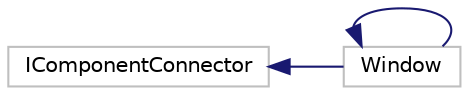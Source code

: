 digraph "Graphical Class Hierarchy"
{
  edge [fontname="Helvetica",fontsize="10",labelfontname="Helvetica",labelfontsize="10"];
  node [fontname="Helvetica",fontsize="10",shape=record];
  rankdir="LR";
  Node2 [label="IComponentConnector",height=0.2,width=0.4,color="grey75", fillcolor="white", style="filled"];
  Node2 -> Node0 [dir="back",color="midnightblue",fontsize="10",style="solid",fontname="Helvetica"];
  Node0 [label="Kółko_i_krzyżyk.MainWindow",height=0.2,width=0.4,color="black", fillcolor="white", style="filled",URL="$class_k_xC3_xB3_xC5_x82ko__i__krzy_xC5_xBCyk_1_1_main_window.html",tooltip="MainWindow "];
  Node0 [label="Window",height=0.2,width=0.4,color="grey75", fillcolor="white", style="filled"];
  Node0 -> Node0 [dir="back",color="midnightblue",fontsize="10",style="solid",fontname="Helvetica"];
}
